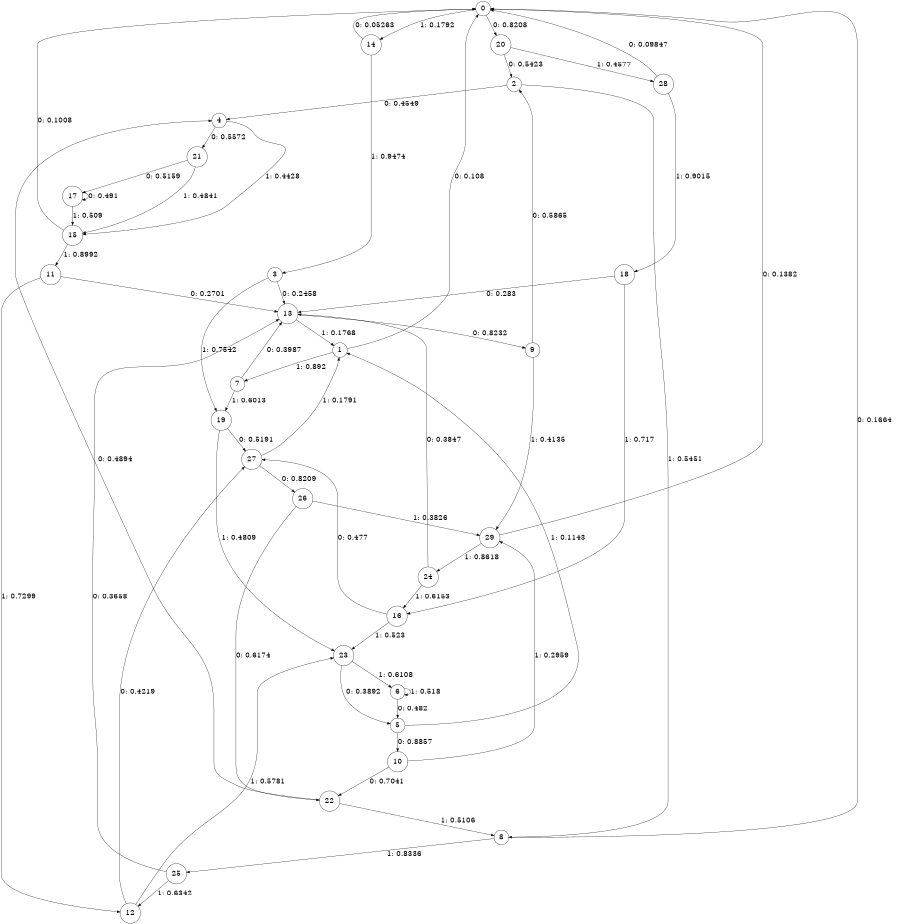 digraph "ch23faceL6" {
size = "6,8.5";
ratio = "fill";
node [shape = circle];
node [fontsize = 24];
edge [fontsize = 24];
0 -> 20 [label = "0: 0.8208   "];
0 -> 14 [label = "1: 0.1792   "];
1 -> 0 [label = "0: 0.108    "];
1 -> 7 [label = "1: 0.892    "];
2 -> 4 [label = "0: 0.4549   "];
2 -> 8 [label = "1: 0.5451   "];
3 -> 13 [label = "0: 0.2458   "];
3 -> 19 [label = "1: 0.7542   "];
4 -> 21 [label = "0: 0.5572   "];
4 -> 15 [label = "1: 0.4428   "];
5 -> 10 [label = "0: 0.8857   "];
5 -> 1 [label = "1: 0.1143   "];
6 -> 5 [label = "0: 0.482    "];
6 -> 6 [label = "1: 0.518    "];
7 -> 13 [label = "0: 0.3987   "];
7 -> 19 [label = "1: 0.6013   "];
8 -> 0 [label = "0: 0.1664   "];
8 -> 25 [label = "1: 0.8336   "];
9 -> 2 [label = "0: 0.5865   "];
9 -> 29 [label = "1: 0.4135   "];
10 -> 22 [label = "0: 0.7041   "];
10 -> 29 [label = "1: 0.2959   "];
11 -> 13 [label = "0: 0.2701   "];
11 -> 12 [label = "1: 0.7299   "];
12 -> 27 [label = "0: 0.4219   "];
12 -> 23 [label = "1: 0.5781   "];
13 -> 9 [label = "0: 0.8232   "];
13 -> 1 [label = "1: 0.1768   "];
14 -> 0 [label = "0: 0.05263  "];
14 -> 3 [label = "1: 0.9474   "];
15 -> 0 [label = "0: 0.1008   "];
15 -> 11 [label = "1: 0.8992   "];
16 -> 27 [label = "0: 0.477    "];
16 -> 23 [label = "1: 0.523    "];
17 -> 17 [label = "0: 0.491    "];
17 -> 15 [label = "1: 0.509    "];
18 -> 13 [label = "0: 0.283    "];
18 -> 16 [label = "1: 0.717    "];
19 -> 27 [label = "0: 0.5191   "];
19 -> 23 [label = "1: 0.4809   "];
20 -> 2 [label = "0: 0.5423   "];
20 -> 28 [label = "1: 0.4577   "];
21 -> 17 [label = "0: 0.5159   "];
21 -> 15 [label = "1: 0.4841   "];
22 -> 4 [label = "0: 0.4894   "];
22 -> 8 [label = "1: 0.5106   "];
23 -> 5 [label = "0: 0.3892   "];
23 -> 6 [label = "1: 0.6108   "];
24 -> 13 [label = "0: 0.3847   "];
24 -> 16 [label = "1: 0.6153   "];
25 -> 13 [label = "0: 0.3658   "];
25 -> 12 [label = "1: 0.6342   "];
26 -> 22 [label = "0: 0.6174   "];
26 -> 29 [label = "1: 0.3826   "];
27 -> 26 [label = "0: 0.8209   "];
27 -> 1 [label = "1: 0.1791   "];
28 -> 0 [label = "0: 0.09847  "];
28 -> 18 [label = "1: 0.9015   "];
29 -> 0 [label = "0: 0.1382   "];
29 -> 24 [label = "1: 0.8618   "];
}